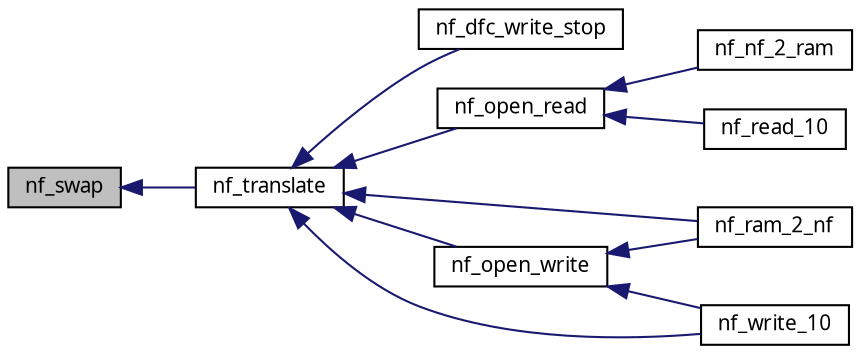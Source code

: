 digraph G
{
  edge [fontname="FreeSans.ttf",fontsize=10,labelfontname="FreeSans.ttf",labelfontsize=10];
  node [fontname="FreeSans.ttf",fontsize=10,shape=record];
  rankdir=LR;
  Node1 [label="nf_swap",height=0.2,width=0.4,color="black", fillcolor="grey75", style="filled" fontcolor="black"];
  Node1 -> Node2 [dir=back,color="midnightblue",fontsize=10,style="solid",fontname="FreeSans.ttf"];
  Node2 [label="nf_translate",height=0.2,width=0.4,color="black", fillcolor="white", style="filled",URL="$a00062.html#4a1dd64acf67b8ab91e9ea1c0b976c4f",tooltip="Translate a logical sector to physical parameters."];
  Node2 -> Node3 [dir=back,color="midnightblue",fontsize=10,style="solid",fontname="FreeSans.ttf"];
  Node3 [label="nf_dfc_write_stop",height=0.2,width=0.4,color="black", fillcolor="white", style="filled",URL="$a00063.html#4278d426a2907921c797422de0a14247",tooltip="This function must be called when a write10 operation (from USB) is finished Last..."];
  Node2 -> Node4 [dir=back,color="midnightblue",fontsize=10,style="solid",fontname="FreeSans.ttf"];
  Node4 [label="nf_open_read",height=0.2,width=0.4,color="black", fillcolor="white", style="filled",URL="$a00062.html#e55b89875aaa8140a7cba32fa683671a",tooltip="Prepare a read session on the flash memory."];
  Node4 -> Node5 [dir=back,color="midnightblue",fontsize=10,style="solid",fontname="FreeSans.ttf"];
  Node5 [label="nf_nf_2_ram",height=0.2,width=0.4,color="black", fillcolor="white", style="filled",URL="$a00063.html#18cf312e26c74a2f8ff049bf172a56d4",tooltip="This fonction read 1 sector from NF to ram buffer."];
  Node4 -> Node6 [dir=back,color="midnightblue",fontsize=10,style="solid",fontname="FreeSans.ttf"];
  Node6 [label="nf_read_10",height=0.2,width=0.4,color="black", fillcolor="white", style="filled",URL="$a00063.html#1c583c1d616f3af3e57ebe914cf747e9",tooltip="This function initializes the Nand Flash for a read operation."];
  Node2 -> Node7 [dir=back,color="midnightblue",fontsize=10,style="solid",fontname="FreeSans.ttf"];
  Node7 [label="nf_open_write",height=0.2,width=0.4,color="black", fillcolor="white", style="filled",URL="$a00062.html#470f7324aee0b5c64aec2c8ec7f35e3f",tooltip="Prepare a write session on the flash memory."];
  Node7 -> Node8 [dir=back,color="midnightblue",fontsize=10,style="solid",fontname="FreeSans.ttf"];
  Node8 [label="nf_ram_2_nf",height=0.2,width=0.4,color="black", fillcolor="white", style="filled",URL="$a00063.html#c0569fdce920e24874d30f1b25dfe3c8",tooltip="This fonction initialise the memory for a write operation from ram buffer."];
  Node7 -> Node9 [dir=back,color="midnightblue",fontsize=10,style="solid",fontname="FreeSans.ttf"];
  Node9 [label="nf_write_10",height=0.2,width=0.4,color="black", fillcolor="white", style="filled",URL="$a00063.html#fd80e982702f51b6ad94632856b980e1",tooltip="This function initializes the Nand Flash for a write operation."];
  Node2 -> Node8 [dir=back,color="midnightblue",fontsize=10,style="solid",fontname="FreeSans.ttf"];
  Node2 -> Node9 [dir=back,color="midnightblue",fontsize=10,style="solid",fontname="FreeSans.ttf"];
}
